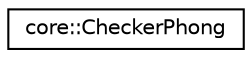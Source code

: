 digraph "Graphical Class Hierarchy"
{
 // LATEX_PDF_SIZE
  edge [fontname="Helvetica",fontsize="10",labelfontname="Helvetica",labelfontsize="10"];
  node [fontname="Helvetica",fontsize="10",shape=record];
  rankdir="LR";
  Node0 [label="core::CheckerPhong",height=0.2,width=0.4,color="black", fillcolor="white", style="filled",URL="$d9/dc3/structcore_1_1CheckerPhong.html",tooltip=" "];
}
